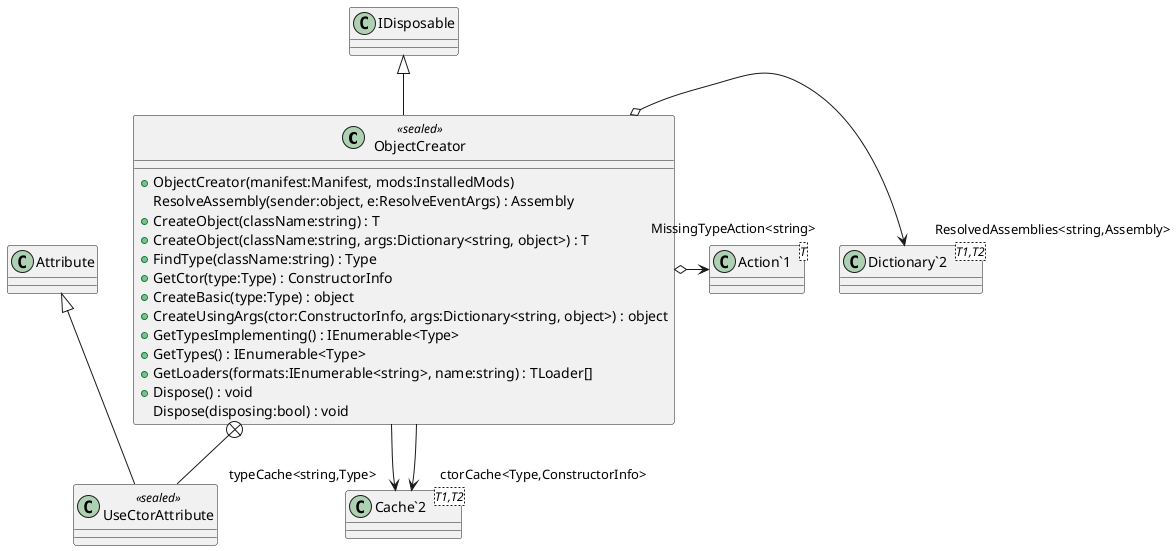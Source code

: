 @startuml
class ObjectCreator <<sealed>> {
    + ObjectCreator(manifest:Manifest, mods:InstalledMods)
    ResolveAssembly(sender:object, e:ResolveEventArgs) : Assembly
    + CreateObject(className:string) : T
    + CreateObject(className:string, args:Dictionary<string, object>) : T
    + FindType(className:string) : Type
    + GetCtor(type:Type) : ConstructorInfo
    + CreateBasic(type:Type) : object
    + CreateUsingArgs(ctor:ConstructorInfo, args:Dictionary<string, object>) : object
    + GetTypesImplementing() : IEnumerable<Type>
    + GetTypes() : IEnumerable<Type>
    + GetLoaders(formats:IEnumerable<string>, name:string) : TLoader[]
    + Dispose() : void
    Dispose(disposing:bool) : void
}
class "Dictionary`2"<T1,T2> {
}
class "Cache`2"<T1,T2> {
}
class "Action`1"<T> {
}
class UseCtorAttribute <<sealed>> {
}
IDisposable <|-- ObjectCreator
ObjectCreator o-> "ResolvedAssemblies<string,Assembly>" "Dictionary`2"
ObjectCreator --> "typeCache<string,Type>" "Cache`2"
ObjectCreator --> "ctorCache<Type,ConstructorInfo>" "Cache`2"
ObjectCreator o-> "MissingTypeAction<string>" "Action`1"
ObjectCreator +-- UseCtorAttribute
Attribute <|-- UseCtorAttribute
@enduml
